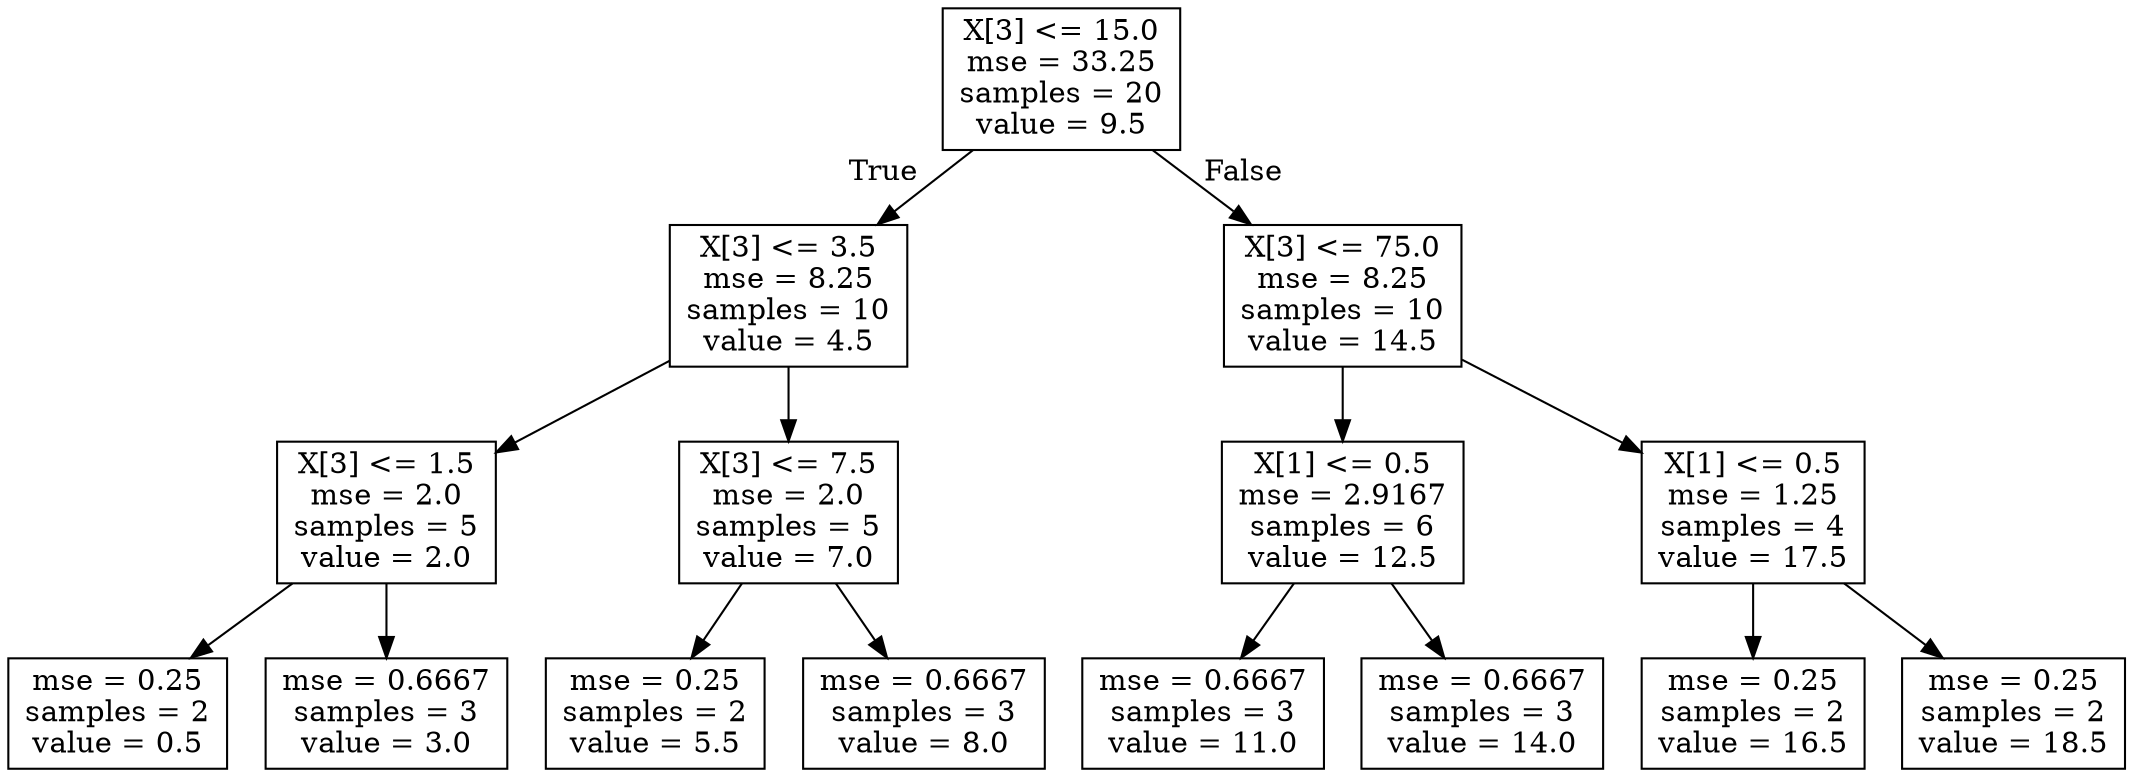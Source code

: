digraph Tree {
node [shape=box] ;
0 [label="X[3] <= 15.0\nmse = 33.25\nsamples = 20\nvalue = 9.5"] ;
1 [label="X[3] <= 3.5\nmse = 8.25\nsamples = 10\nvalue = 4.5"] ;
0 -> 1 [labeldistance=2.5, labelangle=45, headlabel="True"] ;
2 [label="X[3] <= 1.5\nmse = 2.0\nsamples = 5\nvalue = 2.0"] ;
1 -> 2 ;
3 [label="mse = 0.25\nsamples = 2\nvalue = 0.5"] ;
2 -> 3 ;
4 [label="mse = 0.6667\nsamples = 3\nvalue = 3.0"] ;
2 -> 4 ;
5 [label="X[3] <= 7.5\nmse = 2.0\nsamples = 5\nvalue = 7.0"] ;
1 -> 5 ;
6 [label="mse = 0.25\nsamples = 2\nvalue = 5.5"] ;
5 -> 6 ;
7 [label="mse = 0.6667\nsamples = 3\nvalue = 8.0"] ;
5 -> 7 ;
8 [label="X[3] <= 75.0\nmse = 8.25\nsamples = 10\nvalue = 14.5"] ;
0 -> 8 [labeldistance=2.5, labelangle=-45, headlabel="False"] ;
9 [label="X[1] <= 0.5\nmse = 2.9167\nsamples = 6\nvalue = 12.5"] ;
8 -> 9 ;
10 [label="mse = 0.6667\nsamples = 3\nvalue = 11.0"] ;
9 -> 10 ;
11 [label="mse = 0.6667\nsamples = 3\nvalue = 14.0"] ;
9 -> 11 ;
12 [label="X[1] <= 0.5\nmse = 1.25\nsamples = 4\nvalue = 17.5"] ;
8 -> 12 ;
13 [label="mse = 0.25\nsamples = 2\nvalue = 16.5"] ;
12 -> 13 ;
14 [label="mse = 0.25\nsamples = 2\nvalue = 18.5"] ;
12 -> 14 ;
}